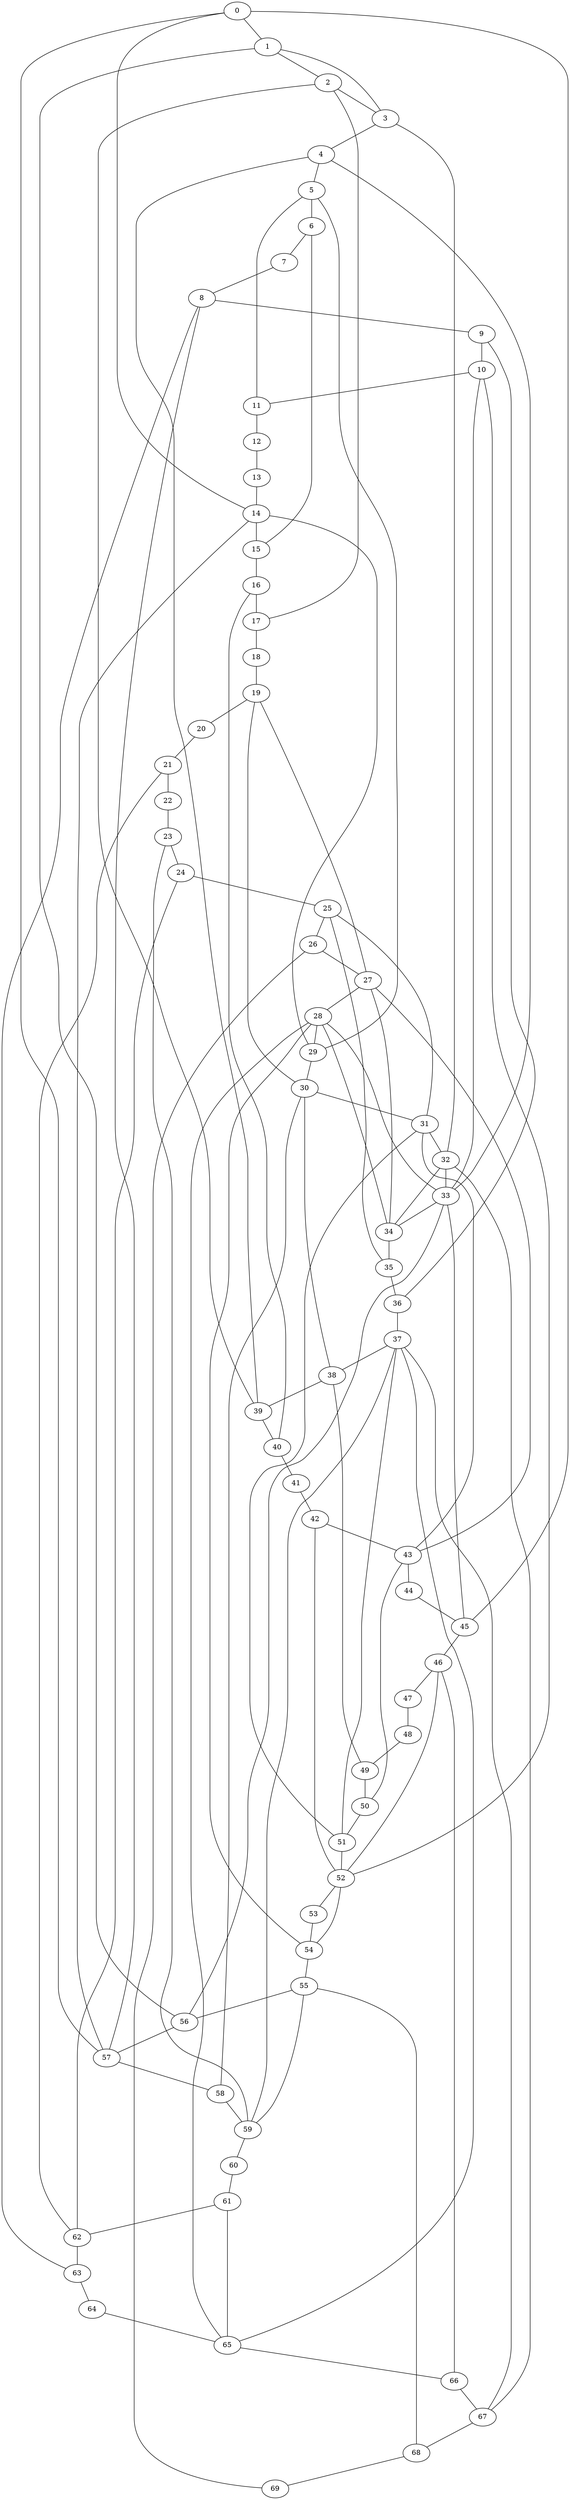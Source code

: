 
graph graphname {
    0 -- 1
0 -- 14
0 -- 57
0 -- 45
1 -- 2
1 -- 3
1 -- 56
2 -- 3
2 -- 39
2 -- 17
3 -- 4
3 -- 32
4 -- 5
4 -- 33
4 -- 39
5 -- 6
5 -- 11
5 -- 29
6 -- 7
6 -- 15
7 -- 8
8 -- 9
8 -- 63
8 -- 57
9 -- 10
9 -- 36
10 -- 11
10 -- 52
10 -- 33
11 -- 12
12 -- 13
13 -- 14
14 -- 15
14 -- 29
14 -- 57
15 -- 16
16 -- 17
16 -- 40
17 -- 18
18 -- 19
19 -- 20
19 -- 27
19 -- 30
20 -- 21
21 -- 22
21 -- 62
22 -- 23
23 -- 24
23 -- 59
24 -- 25
24 -- 62
25 -- 26
25 -- 31
25 -- 35
26 -- 27
26 -- 69
27 -- 28
27 -- 43
27 -- 34
28 -- 29
28 -- 54
28 -- 34
28 -- 65
28 -- 33
29 -- 30
30 -- 31
30 -- 58
30 -- 38
31 -- 32
31 -- 43
31 -- 51
32 -- 33
32 -- 34
32 -- 67
33 -- 34
33 -- 56
33 -- 45
34 -- 35
35 -- 36
36 -- 37
37 -- 38
37 -- 59
37 -- 67
37 -- 51
37 -- 65
38 -- 39
38 -- 49
39 -- 40
40 -- 41
41 -- 42
42 -- 43
42 -- 52
43 -- 44
43 -- 50
44 -- 45
45 -- 46
46 -- 47
46 -- 52
46 -- 66
47 -- 48
48 -- 49
49 -- 50
50 -- 51
51 -- 52
52 -- 53
52 -- 54
53 -- 54
54 -- 55
55 -- 56
55 -- 68
55 -- 59
56 -- 57
57 -- 58
58 -- 59
59 -- 60
60 -- 61
61 -- 62
61 -- 65
62 -- 63
63 -- 64
64 -- 65
65 -- 66
66 -- 67
67 -- 68
68 -- 69

}
